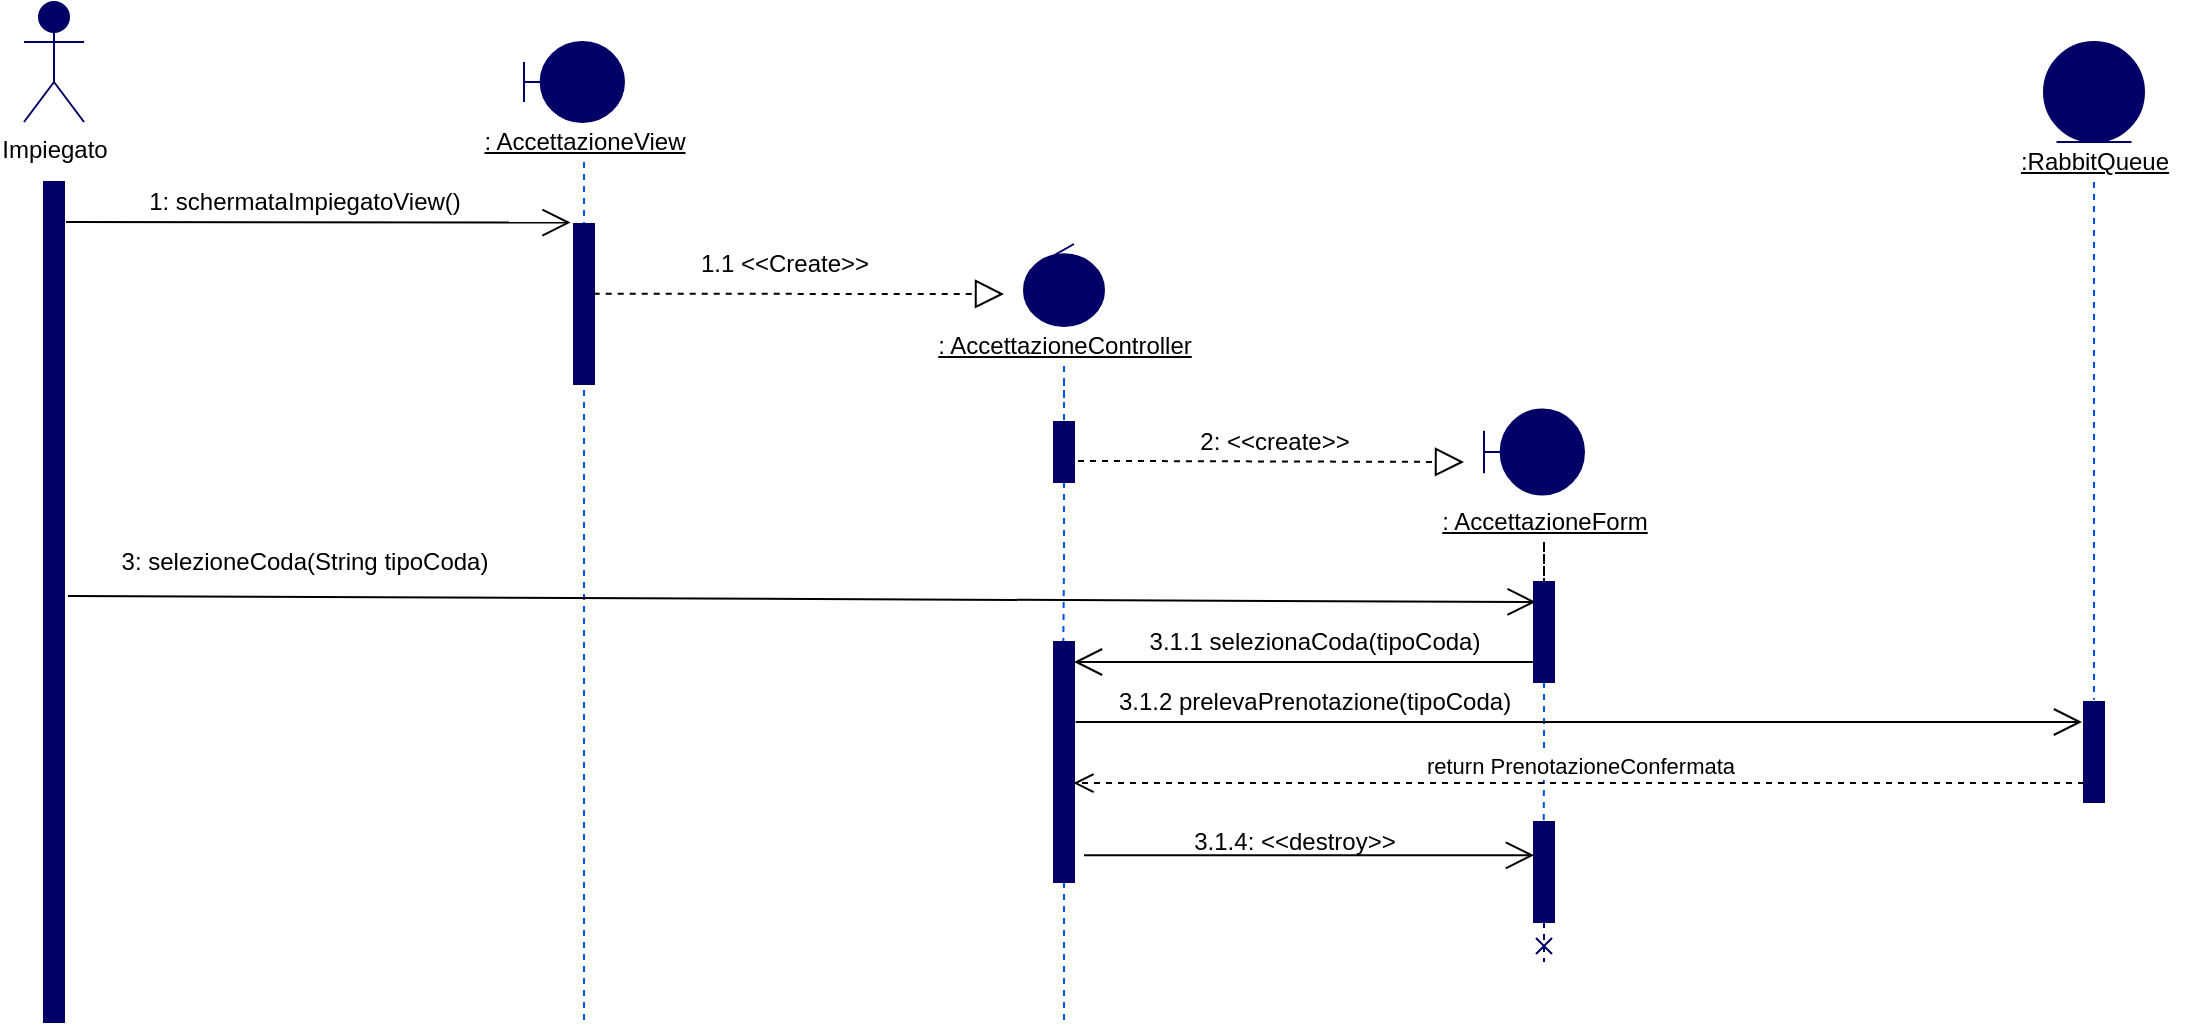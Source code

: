 <mxfile version="13.9.9" type="device"><diagram id="3ZefoO-cmfIHZe85Yj9q" name="Page-1"><mxGraphModel dx="1086" dy="806" grid="1" gridSize="10" guides="1" tooltips="1" connect="1" arrows="1" fold="1" page="1" pageScale="1" pageWidth="827" pageHeight="1169" math="0" shadow="0"><root><mxCell id="0"/><mxCell id="1" parent="0"/><mxCell id="gPGe6OiX--z09HjQj9qY-1" value="Impiegato" style="shape=umlActor;verticalLabelPosition=bottom;verticalAlign=top;html=1;fillColor=#000066;strokeColor=#000066;" parent="1" vertex="1"><mxGeometry x="40" y="10" width="30" height="60" as="geometry"/></mxCell><mxCell id="gPGe6OiX--z09HjQj9qY-2" value="" style="html=1;points=[];perimeter=orthogonalPerimeter;strokeColor=#000066;fillColor=#000066;" parent="1" vertex="1"><mxGeometry x="50" y="100" width="10" height="420" as="geometry"/></mxCell><mxCell id="gPGe6OiX--z09HjQj9qY-3" value="" style="shape=umlBoundary;whiteSpace=wrap;html=1;fillColor=#000066;strokeColor=#000066;" parent="1" vertex="1"><mxGeometry x="290" y="30" width="50" height="40" as="geometry"/></mxCell><mxCell id="gPGe6OiX--z09HjQj9qY-15" value="" style="edgeStyle=orthogonalEdgeStyle;rounded=0;orthogonalLoop=1;jettySize=auto;html=1;dashed=1;endArrow=none;endFill=0;strokeColor=#0050ef;" parent="1" source="gPGe6OiX--z09HjQj9qY-4" edge="1"><mxGeometry relative="1" as="geometry"><mxPoint x="320" y="520" as="targetPoint"/></mxGeometry></mxCell><mxCell id="gPGe6OiX--z09HjQj9qY-4" value="&lt;u&gt;: AccettazioneView&lt;/u&gt;" style="text;html=1;align=center;verticalAlign=middle;resizable=0;points=[];autosize=1;" parent="1" vertex="1"><mxGeometry x="260" y="70" width="120" height="20" as="geometry"/></mxCell><mxCell id="gPGe6OiX--z09HjQj9qY-5" value="" style="endArrow=open;endFill=1;endSize=12;html=1;entryX=-0.171;entryY=-0.009;entryDx=0;entryDy=0;entryPerimeter=0;" parent="1" target="gPGe6OiX--z09HjQj9qY-6" edge="1"><mxGeometry width="160" relative="1" as="geometry"><mxPoint x="61" y="120" as="sourcePoint"/><mxPoint x="173" y="131" as="targetPoint"/></mxGeometry></mxCell><mxCell id="gPGe6OiX--z09HjQj9qY-6" value="" style="html=1;points=[];perimeter=orthogonalPerimeter;fillColor=#000066;strokeColor=#000066;" parent="1" vertex="1"><mxGeometry x="315" y="121" width="10" height="80" as="geometry"/></mxCell><mxCell id="gPGe6OiX--z09HjQj9qY-7" value="1: schermataImpiegatoView()" style="text;html=1;align=center;verticalAlign=middle;resizable=0;points=[];autosize=1;" parent="1" vertex="1"><mxGeometry x="90" y="100" width="180" height="20" as="geometry"/></mxCell><mxCell id="gPGe6OiX--z09HjQj9qY-8" value="" style="endArrow=block;dashed=1;endFill=0;endSize=12;html=1;exitX=0.986;exitY=0.436;exitDx=0;exitDy=0;exitPerimeter=0;" parent="1" source="gPGe6OiX--z09HjQj9qY-6" edge="1"><mxGeometry width="160" relative="1" as="geometry"><mxPoint x="180" y="231" as="sourcePoint"/><mxPoint x="530" y="156" as="targetPoint"/></mxGeometry></mxCell><mxCell id="gPGe6OiX--z09HjQj9qY-9" value="" style="ellipse;shape=umlControl;whiteSpace=wrap;html=1;fillColor=#000066;strokeColor=#000066;" parent="1" vertex="1"><mxGeometry x="540" y="131" width="40" height="41" as="geometry"/></mxCell><mxCell id="gPGe6OiX--z09HjQj9qY-10" value="1.1 &amp;lt;&amp;lt;Create&amp;gt;&amp;gt;" style="text;html=1;align=center;verticalAlign=middle;resizable=0;points=[];autosize=1;" parent="1" vertex="1"><mxGeometry x="370" y="131" width="100" height="20" as="geometry"/></mxCell><mxCell id="gPGe6OiX--z09HjQj9qY-11" value="&lt;u&gt;: AccettazioneController&lt;/u&gt;" style="text;html=1;align=center;verticalAlign=middle;resizable=0;points=[];autosize=1;" parent="1" vertex="1"><mxGeometry x="490" y="172" width="140" height="20" as="geometry"/></mxCell><mxCell id="39WVZKf2v5WD3Qg2fY9M-1" style="edgeStyle=orthogonalEdgeStyle;rounded=0;orthogonalLoop=1;jettySize=auto;html=1;entryX=0.467;entryY=-0.001;entryDx=0;entryDy=0;entryPerimeter=0;endArrow=none;endFill=0;dashed=1;strokeColor=#0050ef;" parent="1" source="gPGe6OiX--z09HjQj9qY-16" target="gPGe6OiX--z09HjQj9qY-30" edge="1"><mxGeometry relative="1" as="geometry"/></mxCell><mxCell id="gPGe6OiX--z09HjQj9qY-16" value="" style="html=1;points=[];perimeter=orthogonalPerimeter;fillColor=#000066;strokeColor=#000066;" parent="1" vertex="1"><mxGeometry x="555" y="220" width="10" height="30" as="geometry"/></mxCell><mxCell id="gPGe6OiX--z09HjQj9qY-20" value="" style="edgeStyle=orthogonalEdgeStyle;rounded=0;orthogonalLoop=1;jettySize=auto;html=1;dashed=1;endArrow=none;endFill=0;strokeColor=#0050EF;" parent="1" source="gPGe6OiX--z09HjQj9qY-11" target="gPGe6OiX--z09HjQj9qY-16" edge="1"><mxGeometry relative="1" as="geometry"><mxPoint x="560" y="192" as="sourcePoint"/><mxPoint x="560" y="480" as="targetPoint"/></mxGeometry></mxCell><mxCell id="gPGe6OiX--z09HjQj9qY-21" value="" style="endArrow=block;dashed=1;endFill=0;endSize=12;html=1;exitX=1.2;exitY=0.648;exitDx=0;exitDy=0;exitPerimeter=0;" parent="1" source="gPGe6OiX--z09HjQj9qY-16" edge="1"><mxGeometry width="160" relative="1" as="geometry"><mxPoint x="580" y="240" as="sourcePoint"/><mxPoint x="760" y="240" as="targetPoint"/></mxGeometry></mxCell><mxCell id="gPGe6OiX--z09HjQj9qY-22" value="2: &amp;lt;&amp;lt;create&amp;gt;&amp;gt;" style="text;html=1;align=center;verticalAlign=middle;resizable=0;points=[];autosize=1;" parent="1" vertex="1"><mxGeometry x="620" y="220" width="90" height="20" as="geometry"/></mxCell><mxCell id="gPGe6OiX--z09HjQj9qY-23" value="" style="shape=umlBoundary;whiteSpace=wrap;html=1;fillColor=#000066;strokeColor=#000066;" parent="1" vertex="1"><mxGeometry x="770" y="213.75" width="50" height="42.5" as="geometry"/></mxCell><mxCell id="gPGe6OiX--z09HjQj9qY-26" value="" style="edgeStyle=orthogonalEdgeStyle;rounded=0;orthogonalLoop=1;jettySize=auto;html=1;dashed=1;endArrow=none;endFill=0;" parent="1" source="gPGe6OiX--z09HjQj9qY-24" target="gPGe6OiX--z09HjQj9qY-25" edge="1"><mxGeometry relative="1" as="geometry"/></mxCell><mxCell id="gPGe6OiX--z09HjQj9qY-24" value="&lt;div&gt;&lt;u&gt;: AccettazioneForm&lt;/u&gt;&lt;/div&gt;" style="text;html=1;align=center;verticalAlign=middle;resizable=0;points=[];autosize=1;" parent="1" vertex="1"><mxGeometry x="740" y="260" width="120" height="20" as="geometry"/></mxCell><mxCell id="gPGe6OiX--z09HjQj9qY-27" style="edgeStyle=orthogonalEdgeStyle;rounded=0;orthogonalLoop=1;jettySize=auto;html=1;dashed=1;endArrow=none;endFill=0;entryX=0.486;entryY=0.01;entryDx=0;entryDy=0;entryPerimeter=0;strokeColor=#0050ef;" parent="1" source="gPGe6OiX--z09HjQj9qY-25" target="gPGe6OiX--z09HjQj9qY-31" edge="1"><mxGeometry relative="1" as="geometry"><mxPoint x="800" y="480" as="targetPoint"/></mxGeometry></mxCell><mxCell id="gPGe6OiX--z09HjQj9qY-25" value="" style="html=1;points=[];perimeter=orthogonalPerimeter;fillColor=#000066;strokeColor=#000066;" parent="1" vertex="1"><mxGeometry x="795" y="300" width="10" height="50" as="geometry"/></mxCell><mxCell id="gPGe6OiX--z09HjQj9qY-28" value="" style="endArrow=open;endFill=1;endSize=12;html=1;entryX=0.083;entryY=0.2;entryDx=0;entryDy=0;entryPerimeter=0;" parent="1" target="gPGe6OiX--z09HjQj9qY-25" edge="1"><mxGeometry width="160" relative="1" as="geometry"><mxPoint x="62" y="307" as="sourcePoint"/><mxPoint x="742" y="310" as="targetPoint"/></mxGeometry></mxCell><mxCell id="gPGe6OiX--z09HjQj9qY-29" value="3: selezioneCoda(String tipoCoda)" style="text;html=1;align=center;verticalAlign=middle;resizable=0;points=[];autosize=1;" parent="1" vertex="1"><mxGeometry x="80" y="280" width="200" height="20" as="geometry"/></mxCell><mxCell id="gPGe6OiX--z09HjQj9qY-36" style="edgeStyle=orthogonalEdgeStyle;rounded=0;orthogonalLoop=1;jettySize=auto;html=1;dashed=1;endArrow=none;endFill=0;strokeColor=#0050ef;" parent="1" source="gPGe6OiX--z09HjQj9qY-30" edge="1"><mxGeometry relative="1" as="geometry"><mxPoint x="560" y="520" as="targetPoint"/></mxGeometry></mxCell><mxCell id="gPGe6OiX--z09HjQj9qY-30" value="" style="html=1;points=[];perimeter=orthogonalPerimeter;fillColor=#000066;strokeColor=#000066;" parent="1" vertex="1"><mxGeometry x="555" y="330" width="10" height="120" as="geometry"/></mxCell><mxCell id="gPGe6OiX--z09HjQj9qY-35" style="edgeStyle=orthogonalEdgeStyle;rounded=0;orthogonalLoop=1;jettySize=auto;html=1;dashed=1;endArrow=cross;endFill=0;strokeColor=#000066;" parent="1" source="gPGe6OiX--z09HjQj9qY-31" edge="1"><mxGeometry relative="1" as="geometry"><mxPoint x="800" y="490" as="targetPoint"/></mxGeometry></mxCell><mxCell id="gPGe6OiX--z09HjQj9qY-31" value="" style="html=1;points=[];perimeter=orthogonalPerimeter;fillColor=#000066;strokeColor=#000066;" parent="1" vertex="1"><mxGeometry x="795" y="420" width="10" height="50" as="geometry"/></mxCell><mxCell id="gPGe6OiX--z09HjQj9qY-33" value="" style="endArrow=open;endFill=1;endSize=12;html=1;exitX=1.5;exitY=0.889;exitDx=0;exitDy=0;exitPerimeter=0;" parent="1" source="gPGe6OiX--z09HjQj9qY-30" target="gPGe6OiX--z09HjQj9qY-31" edge="1"><mxGeometry width="160" relative="1" as="geometry"><mxPoint x="620" y="410" as="sourcePoint"/><mxPoint x="770" y="430" as="targetPoint"/></mxGeometry></mxCell><mxCell id="gPGe6OiX--z09HjQj9qY-34" value="3.1.4: &amp;lt;&amp;lt;destroy&amp;gt;&amp;gt;" style="text;html=1;align=center;verticalAlign=middle;resizable=0;points=[];autosize=1;" parent="1" vertex="1"><mxGeometry x="615" y="420" width="120" height="20" as="geometry"/></mxCell><mxCell id="39WVZKf2v5WD3Qg2fY9M-3" value="" style="ellipse;shape=umlEntity;whiteSpace=wrap;html=1;fillColor=#000066;strokeColor=#000066;" parent="1" vertex="1"><mxGeometry x="1050" y="30" width="50" height="50" as="geometry"/></mxCell><mxCell id="39WVZKf2v5WD3Qg2fY9M-5" style="edgeStyle=orthogonalEdgeStyle;rounded=0;orthogonalLoop=1;jettySize=auto;html=1;dashed=1;endArrow=none;endFill=0;entryX=0.5;entryY=-0.022;entryDx=0;entryDy=0;entryPerimeter=0;strokeColor=#0050ef;" parent="1" source="39WVZKf2v5WD3Qg2fY9M-4" target="39WVZKf2v5WD3Qg2fY9M-6" edge="1"><mxGeometry relative="1" as="geometry"><mxPoint x="1075" y="520" as="targetPoint"/></mxGeometry></mxCell><mxCell id="39WVZKf2v5WD3Qg2fY9M-4" value="&lt;u&gt;:RabbitQueue&lt;/u&gt;" style="text;html=1;align=center;verticalAlign=middle;resizable=0;points=[];autosize=1;" parent="1" vertex="1"><mxGeometry x="1030" y="80" width="90" height="20" as="geometry"/></mxCell><mxCell id="39WVZKf2v5WD3Qg2fY9M-6" value="" style="html=1;points=[];perimeter=orthogonalPerimeter;fillColor=#000066;strokeColor=#000066;" parent="1" vertex="1"><mxGeometry x="1070" y="360" width="10" height="50" as="geometry"/></mxCell><mxCell id="Y7tGkAHyOHi7bevuxzmR-1" value="3.1.1 selezionaCoda(tipoCoda)" style="text;html=1;align=center;verticalAlign=middle;resizable=0;points=[];autosize=1;rotation=0;" parent="1" vertex="1"><mxGeometry x="590" y="320" width="190" height="20" as="geometry"/></mxCell><mxCell id="Y7tGkAHyOHi7bevuxzmR-3" value="" style="endArrow=open;endFill=1;endSize=12;html=1;exitX=-0.057;exitY=0.8;exitDx=0;exitDy=0;exitPerimeter=0;" parent="1" source="gPGe6OiX--z09HjQj9qY-25" target="gPGe6OiX--z09HjQj9qY-30" edge="1"><mxGeometry width="160" relative="1" as="geometry"><mxPoint x="610" y="350" as="sourcePoint"/><mxPoint x="870" y="350" as="targetPoint"/></mxGeometry></mxCell><mxCell id="Y7tGkAHyOHi7bevuxzmR-4" value="" style="endArrow=open;endFill=1;endSize=12;html=1;exitX=1.086;exitY=0.333;exitDx=0;exitDy=0;exitPerimeter=0;" parent="1" source="gPGe6OiX--z09HjQj9qY-30" edge="1"><mxGeometry width="160" relative="1" as="geometry"><mxPoint x="570" y="360" as="sourcePoint"/><mxPoint x="1069" y="370" as="targetPoint"/></mxGeometry></mxCell><mxCell id="Y7tGkAHyOHi7bevuxzmR-5" value="3.1.2 prelevaPrenotazione(tipoCoda)" style="text;html=1;align=center;verticalAlign=middle;resizable=0;points=[];autosize=1;rotation=0;" parent="1" vertex="1"><mxGeometry x="575" y="350" width="220" height="20" as="geometry"/></mxCell><mxCell id="Y7tGkAHyOHi7bevuxzmR-6" value="return PrenotazioneConfermata" style="html=1;verticalAlign=bottom;endArrow=open;dashed=1;endSize=8;entryX=0.971;entryY=0.588;entryDx=0;entryDy=0;entryPerimeter=0;exitX=0;exitY=0.811;exitDx=0;exitDy=0;exitPerimeter=0;" parent="1" source="39WVZKf2v5WD3Qg2fY9M-6" target="gPGe6OiX--z09HjQj9qY-30" edge="1"><mxGeometry relative="1" as="geometry"><mxPoint x="820" y="410" as="sourcePoint"/><mxPoint x="740" y="410" as="targetPoint"/></mxGeometry></mxCell></root></mxGraphModel></diagram></mxfile>